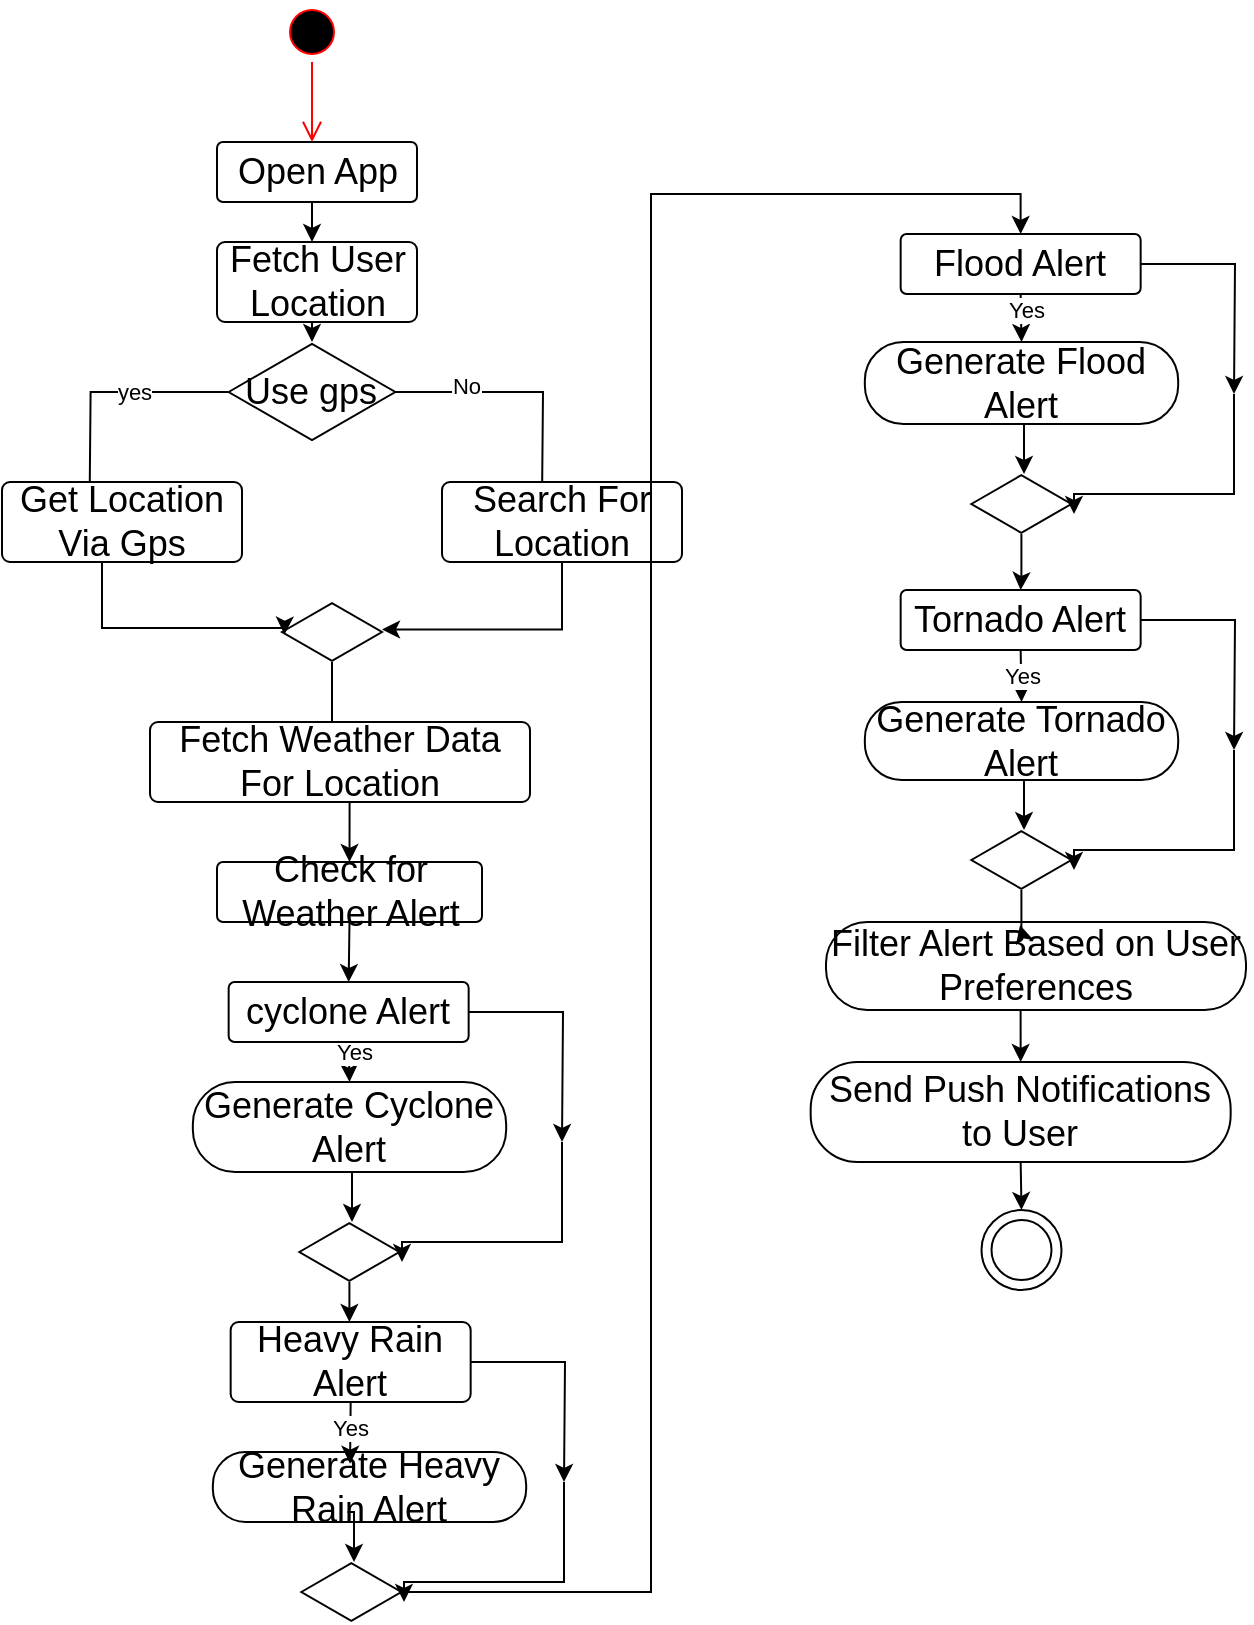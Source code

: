 <mxfile version="24.7.17">
  <diagram name="Page-1" id="gJa5zm-qMZPEBIQtmrBr">
    <mxGraphModel dx="2265" dy="969" grid="1" gridSize="10" guides="1" tooltips="1" connect="1" arrows="1" fold="1" page="1" pageScale="1" pageWidth="827" pageHeight="1169" math="0" shadow="0">
      <root>
        <mxCell id="0" />
        <mxCell id="1" parent="0" />
        <mxCell id="fI7kHI9T9PzEo8OSLmzw-1" value="" style="ellipse;html=1;shape=startState;fillColor=#000000;strokeColor=#ff0000;" parent="1" vertex="1">
          <mxGeometry x="290" width="30" height="30" as="geometry" />
        </mxCell>
        <mxCell id="fI7kHI9T9PzEo8OSLmzw-2" value="" style="edgeStyle=orthogonalEdgeStyle;html=1;verticalAlign=bottom;endArrow=open;endSize=8;strokeColor=#ff0000;rounded=0;" parent="1" source="fI7kHI9T9PzEo8OSLmzw-1" edge="1">
          <mxGeometry relative="1" as="geometry">
            <mxPoint x="305" y="70" as="targetPoint" />
          </mxGeometry>
        </mxCell>
        <mxCell id="fI7kHI9T9PzEo8OSLmzw-9" style="edgeStyle=orthogonalEdgeStyle;rounded=0;orthogonalLoop=1;jettySize=auto;html=1;exitX=0.5;exitY=1;exitDx=0;exitDy=0;entryX=0.5;entryY=0;entryDx=0;entryDy=0;" parent="1" edge="1">
          <mxGeometry relative="1" as="geometry">
            <mxPoint x="305" y="100" as="sourcePoint" />
            <mxPoint x="305" y="120" as="targetPoint" />
          </mxGeometry>
        </mxCell>
        <mxCell id="fI7kHI9T9PzEo8OSLmzw-14" style="edgeStyle=orthogonalEdgeStyle;rounded=0;orthogonalLoop=1;jettySize=auto;html=1;" parent="1" source="fI7kHI9T9PzEo8OSLmzw-7" edge="1">
          <mxGeometry relative="1" as="geometry">
            <mxPoint x="193.8" y="250" as="targetPoint" />
          </mxGeometry>
        </mxCell>
        <mxCell id="fI7kHI9T9PzEo8OSLmzw-16" value="yes" style="edgeLabel;html=1;align=center;verticalAlign=middle;resizable=0;points=[];" parent="fI7kHI9T9PzEo8OSLmzw-14" vertex="1" connectable="0">
          <mxGeometry x="-0.234" relative="1" as="geometry">
            <mxPoint as="offset" />
          </mxGeometry>
        </mxCell>
        <mxCell id="fI7kHI9T9PzEo8OSLmzw-18" style="edgeStyle=orthogonalEdgeStyle;rounded=0;orthogonalLoop=1;jettySize=auto;html=1;" parent="1" source="fI7kHI9T9PzEo8OSLmzw-7" edge="1">
          <mxGeometry relative="1" as="geometry">
            <mxPoint x="420" y="250" as="targetPoint" />
          </mxGeometry>
        </mxCell>
        <mxCell id="fI7kHI9T9PzEo8OSLmzw-19" value="No" style="edgeLabel;html=1;align=center;verticalAlign=middle;resizable=0;points=[];" parent="fI7kHI9T9PzEo8OSLmzw-18" vertex="1" connectable="0">
          <mxGeometry x="-0.451" y="3" relative="1" as="geometry">
            <mxPoint as="offset" />
          </mxGeometry>
        </mxCell>
        <mxCell id="fI7kHI9T9PzEo8OSLmzw-7" value="Use gps" style="html=1;whiteSpace=wrap;aspect=fixed;shape=isoRectangle;fontSize=18;" parent="1" vertex="1">
          <mxGeometry x="263.33" y="170" width="83.33" height="50" as="geometry" />
        </mxCell>
        <mxCell id="fI7kHI9T9PzEo8OSLmzw-10" style="edgeStyle=orthogonalEdgeStyle;rounded=0;orthogonalLoop=1;jettySize=auto;html=1;exitX=0.5;exitY=1;exitDx=0;exitDy=0;" parent="1" edge="1">
          <mxGeometry relative="1" as="geometry">
            <mxPoint x="305" y="150" as="sourcePoint" />
            <mxPoint x="305" y="170" as="targetPoint" />
          </mxGeometry>
        </mxCell>
        <mxCell id="fI7kHI9T9PzEo8OSLmzw-30" style="edgeStyle=orthogonalEdgeStyle;rounded=0;orthogonalLoop=1;jettySize=auto;html=1;" parent="1" source="fI7kHI9T9PzEo8OSLmzw-20" edge="1">
          <mxGeometry relative="1" as="geometry">
            <mxPoint x="315" y="370" as="targetPoint" />
          </mxGeometry>
        </mxCell>
        <mxCell id="fI7kHI9T9PzEo8OSLmzw-20" value="" style="html=1;whiteSpace=wrap;aspect=fixed;shape=isoRectangle;" parent="1" vertex="1">
          <mxGeometry x="290" y="300" width="50" height="30" as="geometry" />
        </mxCell>
        <mxCell id="fI7kHI9T9PzEo8OSLmzw-21" style="edgeStyle=orthogonalEdgeStyle;rounded=0;orthogonalLoop=1;jettySize=auto;html=1;exitX=0.5;exitY=1;exitDx=0;exitDy=0;entryX=0.025;entryY=0.542;entryDx=0;entryDy=0;entryPerimeter=0;" parent="1" target="fI7kHI9T9PzEo8OSLmzw-20" edge="1">
          <mxGeometry relative="1" as="geometry">
            <mxPoint x="193.75" y="280" as="sourcePoint" />
            <Array as="points">
              <mxPoint x="200" y="280" />
              <mxPoint x="200" y="313" />
            </Array>
          </mxGeometry>
        </mxCell>
        <mxCell id="fI7kHI9T9PzEo8OSLmzw-22" style="edgeStyle=orthogonalEdgeStyle;rounded=0;orthogonalLoop=1;jettySize=auto;html=1;exitX=0.5;exitY=1;exitDx=0;exitDy=0;entryX=1;entryY=0.458;entryDx=0;entryDy=0;entryPerimeter=0;" parent="1" source="fI7kHI9T9PzEo8OSLmzw-29" target="fI7kHI9T9PzEo8OSLmzw-20" edge="1">
          <mxGeometry relative="1" as="geometry">
            <mxPoint x="466.66" y="324" as="sourcePoint" />
            <mxPoint x="370" y="357.008" as="targetPoint" />
          </mxGeometry>
        </mxCell>
        <mxCell id="fI7kHI9T9PzEo8OSLmzw-24" value="Open App" style="rounded=1;arcSize=10;whiteSpace=wrap;html=1;align=center;fontSize=18;" parent="1" vertex="1">
          <mxGeometry x="257.5" y="70" width="100" height="30" as="geometry" />
        </mxCell>
        <mxCell id="fI7kHI9T9PzEo8OSLmzw-27" value="Fetch User Location" style="rounded=1;arcSize=10;whiteSpace=wrap;html=1;align=center;fontSize=18;" parent="1" vertex="1">
          <mxGeometry x="257.5" y="120" width="100" height="40" as="geometry" />
        </mxCell>
        <mxCell id="fI7kHI9T9PzEo8OSLmzw-28" value="Get Location Via Gps" style="rounded=1;arcSize=10;whiteSpace=wrap;html=1;align=center;fontSize=18;" parent="1" vertex="1">
          <mxGeometry x="150" y="240" width="120" height="40" as="geometry" />
        </mxCell>
        <mxCell id="fI7kHI9T9PzEo8OSLmzw-29" value="Search For Location" style="rounded=1;arcSize=10;whiteSpace=wrap;html=1;align=center;fontSize=18;" parent="1" vertex="1">
          <mxGeometry x="370" y="240" width="120" height="40" as="geometry" />
        </mxCell>
        <mxCell id="fI7kHI9T9PzEo8OSLmzw-38" style="edgeStyle=orthogonalEdgeStyle;rounded=0;orthogonalLoop=1;jettySize=auto;html=1;exitX=0.5;exitY=1;exitDx=0;exitDy=0;entryX=0.5;entryY=0;entryDx=0;entryDy=0;" parent="1" source="fI7kHI9T9PzEo8OSLmzw-31" target="fI7kHI9T9PzEo8OSLmzw-35" edge="1">
          <mxGeometry relative="1" as="geometry" />
        </mxCell>
        <mxCell id="fI7kHI9T9PzEo8OSLmzw-31" value="Check for Weather Alert" style="rounded=1;arcSize=10;whiteSpace=wrap;html=1;align=center;fontSize=18;" parent="1" vertex="1">
          <mxGeometry x="257.5" y="430" width="132.5" height="30" as="geometry" />
        </mxCell>
        <mxCell id="fI7kHI9T9PzEo8OSLmzw-33" style="edgeStyle=orthogonalEdgeStyle;rounded=0;orthogonalLoop=1;jettySize=auto;html=1;exitX=0.5;exitY=1;exitDx=0;exitDy=0;entryX=0.5;entryY=0;entryDx=0;entryDy=0;" parent="1" source="fI7kHI9T9PzEo8OSLmzw-32" target="fI7kHI9T9PzEo8OSLmzw-31" edge="1">
          <mxGeometry relative="1" as="geometry" />
        </mxCell>
        <mxCell id="fI7kHI9T9PzEo8OSLmzw-32" value="Fetch Weather Data For Location" style="rounded=1;arcSize=10;whiteSpace=wrap;html=1;align=center;fontSize=18;" parent="1" vertex="1">
          <mxGeometry x="224" y="360" width="190" height="40" as="geometry" />
        </mxCell>
        <mxCell id="fI7kHI9T9PzEo8OSLmzw-37" style="edgeStyle=orthogonalEdgeStyle;rounded=0;orthogonalLoop=1;jettySize=auto;html=1;exitX=0.5;exitY=1;exitDx=0;exitDy=0;entryX=0.5;entryY=0;entryDx=0;entryDy=0;" parent="1" source="fI7kHI9T9PzEo8OSLmzw-35" target="fI7kHI9T9PzEo8OSLmzw-36" edge="1">
          <mxGeometry relative="1" as="geometry" />
        </mxCell>
        <mxCell id="fI7kHI9T9PzEo8OSLmzw-65" value="Yes" style="edgeLabel;html=1;align=center;verticalAlign=middle;resizable=0;points=[];" parent="fI7kHI9T9PzEo8OSLmzw-37" vertex="1" connectable="0">
          <mxGeometry x="-0.485" y="2" relative="1" as="geometry">
            <mxPoint as="offset" />
          </mxGeometry>
        </mxCell>
        <mxCell id="fI7kHI9T9PzEo8OSLmzw-42" style="edgeStyle=orthogonalEdgeStyle;rounded=0;orthogonalLoop=1;jettySize=auto;html=1;exitX=1;exitY=0.5;exitDx=0;exitDy=0;" parent="1" source="fI7kHI9T9PzEo8OSLmzw-35" edge="1">
          <mxGeometry relative="1" as="geometry">
            <mxPoint x="430" y="570" as="targetPoint" />
          </mxGeometry>
        </mxCell>
        <mxCell id="fI7kHI9T9PzEo8OSLmzw-35" value="cyclone Alert" style="rounded=1;arcSize=10;whiteSpace=wrap;html=1;align=center;fontSize=18;" parent="1" vertex="1">
          <mxGeometry x="263.33" y="490" width="120" height="30" as="geometry" />
        </mxCell>
        <mxCell id="fI7kHI9T9PzEo8OSLmzw-36" value="Generate Cyclone Alert" style="rounded=1;arcSize=47;whiteSpace=wrap;html=1;align=center;fontSize=18;" parent="1" vertex="1">
          <mxGeometry x="245.42" y="540" width="156.67" height="45" as="geometry" />
        </mxCell>
        <mxCell id="fI7kHI9T9PzEo8OSLmzw-55" style="edgeStyle=orthogonalEdgeStyle;rounded=0;orthogonalLoop=1;jettySize=auto;html=1;entryX=0.5;entryY=0;entryDx=0;entryDy=0;" parent="1" source="fI7kHI9T9PzEo8OSLmzw-39" target="fI7kHI9T9PzEo8OSLmzw-50" edge="1">
          <mxGeometry relative="1" as="geometry" />
        </mxCell>
        <mxCell id="fI7kHI9T9PzEo8OSLmzw-39" value="" style="html=1;whiteSpace=wrap;aspect=fixed;shape=isoRectangle;" parent="1" vertex="1">
          <mxGeometry x="298.66" y="610" width="50" height="30" as="geometry" />
        </mxCell>
        <mxCell id="fI7kHI9T9PzEo8OSLmzw-41" style="edgeStyle=orthogonalEdgeStyle;rounded=0;orthogonalLoop=1;jettySize=auto;html=1;exitX=0.5;exitY=1;exitDx=0;exitDy=0;entryX=0.567;entryY=0;entryDx=0;entryDy=0;entryPerimeter=0;" parent="1" edge="1">
          <mxGeometry relative="1" as="geometry">
            <mxPoint x="321.755" y="585" as="sourcePoint" />
            <mxPoint x="325.01" y="610" as="targetPoint" />
          </mxGeometry>
        </mxCell>
        <mxCell id="fI7kHI9T9PzEo8OSLmzw-43" style="edgeStyle=orthogonalEdgeStyle;rounded=0;orthogonalLoop=1;jettySize=auto;html=1;" parent="1" edge="1">
          <mxGeometry relative="1" as="geometry">
            <mxPoint x="430" y="570" as="sourcePoint" />
            <mxPoint x="350" y="630" as="targetPoint" />
            <Array as="points">
              <mxPoint x="430" y="620" />
              <mxPoint x="350" y="620" />
            </Array>
          </mxGeometry>
        </mxCell>
        <mxCell id="fI7kHI9T9PzEo8OSLmzw-49" style="edgeStyle=orthogonalEdgeStyle;rounded=0;orthogonalLoop=1;jettySize=auto;html=1;exitX=1;exitY=0.5;exitDx=0;exitDy=0;" parent="1" source="fI7kHI9T9PzEo8OSLmzw-50" edge="1">
          <mxGeometry relative="1" as="geometry">
            <mxPoint x="431" y="740" as="targetPoint" />
          </mxGeometry>
        </mxCell>
        <mxCell id="fI7kHI9T9PzEo8OSLmzw-50" value="Heavy Rain Alert" style="rounded=1;arcSize=10;whiteSpace=wrap;html=1;align=center;fontSize=18;" parent="1" vertex="1">
          <mxGeometry x="264.33" y="660" width="120" height="40" as="geometry" />
        </mxCell>
        <mxCell id="fI7kHI9T9PzEo8OSLmzw-51" value="Generate Heavy Rain Alert" style="rounded=1;arcSize=47;whiteSpace=wrap;html=1;align=center;fontSize=18;" parent="1" vertex="1">
          <mxGeometry x="255.42" y="725" width="156.67" height="35" as="geometry" />
        </mxCell>
        <mxCell id="fI7kHI9T9PzEo8OSLmzw-63" style="edgeStyle=orthogonalEdgeStyle;rounded=0;orthogonalLoop=1;jettySize=auto;html=1;entryX=0.5;entryY=0;entryDx=0;entryDy=0;" parent="1" source="fI7kHI9T9PzEo8OSLmzw-52" target="fI7kHI9T9PzEo8OSLmzw-58" edge="1">
          <mxGeometry relative="1" as="geometry" />
        </mxCell>
        <mxCell id="fI7kHI9T9PzEo8OSLmzw-52" value="" style="html=1;whiteSpace=wrap;aspect=fixed;shape=isoRectangle;" parent="1" vertex="1">
          <mxGeometry x="299.66" y="780" width="50" height="30" as="geometry" />
        </mxCell>
        <mxCell id="fI7kHI9T9PzEo8OSLmzw-53" style="edgeStyle=orthogonalEdgeStyle;rounded=0;orthogonalLoop=1;jettySize=auto;html=1;exitX=0.5;exitY=1;exitDx=0;exitDy=0;entryX=0.567;entryY=0;entryDx=0;entryDy=0;entryPerimeter=0;" parent="1" edge="1">
          <mxGeometry relative="1" as="geometry">
            <mxPoint x="322.755" y="755" as="sourcePoint" />
            <mxPoint x="326.01" y="780" as="targetPoint" />
          </mxGeometry>
        </mxCell>
        <mxCell id="fI7kHI9T9PzEo8OSLmzw-54" style="edgeStyle=orthogonalEdgeStyle;rounded=0;orthogonalLoop=1;jettySize=auto;html=1;" parent="1" edge="1">
          <mxGeometry relative="1" as="geometry">
            <mxPoint x="431" y="740" as="sourcePoint" />
            <mxPoint x="351" y="800" as="targetPoint" />
            <Array as="points">
              <mxPoint x="431" y="790" />
              <mxPoint x="351" y="790" />
            </Array>
          </mxGeometry>
        </mxCell>
        <mxCell id="fI7kHI9T9PzEo8OSLmzw-56" style="edgeStyle=orthogonalEdgeStyle;rounded=0;orthogonalLoop=1;jettySize=auto;html=1;exitX=0.5;exitY=1;exitDx=0;exitDy=0;entryX=0.5;entryY=0;entryDx=0;entryDy=0;" parent="1" source="fI7kHI9T9PzEo8OSLmzw-58" target="fI7kHI9T9PzEo8OSLmzw-59" edge="1">
          <mxGeometry relative="1" as="geometry" />
        </mxCell>
        <mxCell id="fI7kHI9T9PzEo8OSLmzw-64" value="Yes" style="edgeLabel;html=1;align=center;verticalAlign=middle;resizable=0;points=[];" parent="fI7kHI9T9PzEo8OSLmzw-56" vertex="1" connectable="0">
          <mxGeometry x="-0.313" y="2" relative="1" as="geometry">
            <mxPoint as="offset" />
          </mxGeometry>
        </mxCell>
        <mxCell id="fI7kHI9T9PzEo8OSLmzw-57" style="edgeStyle=orthogonalEdgeStyle;rounded=0;orthogonalLoop=1;jettySize=auto;html=1;exitX=1;exitY=0.5;exitDx=0;exitDy=0;" parent="1" source="fI7kHI9T9PzEo8OSLmzw-58" edge="1">
          <mxGeometry relative="1" as="geometry">
            <mxPoint x="766" y="196" as="targetPoint" />
          </mxGeometry>
        </mxCell>
        <mxCell id="fI7kHI9T9PzEo8OSLmzw-58" value="Flood Alert" style="rounded=1;arcSize=10;whiteSpace=wrap;html=1;align=center;fontSize=18;" parent="1" vertex="1">
          <mxGeometry x="599.33" y="116" width="120" height="30" as="geometry" />
        </mxCell>
        <mxCell id="fI7kHI9T9PzEo8OSLmzw-59" value="Generate Flood Alert" style="rounded=1;arcSize=47;whiteSpace=wrap;html=1;align=center;fontSize=18;" parent="1" vertex="1">
          <mxGeometry x="581.42" y="170" width="156.67" height="41" as="geometry" />
        </mxCell>
        <mxCell id="fI7kHI9T9PzEo8OSLmzw-83" style="edgeStyle=orthogonalEdgeStyle;rounded=0;orthogonalLoop=1;jettySize=auto;html=1;entryX=0.5;entryY=0;entryDx=0;entryDy=0;" parent="1" source="fI7kHI9T9PzEo8OSLmzw-60" target="fI7kHI9T9PzEo8OSLmzw-69" edge="1">
          <mxGeometry relative="1" as="geometry" />
        </mxCell>
        <mxCell id="fI7kHI9T9PzEo8OSLmzw-60" value="" style="html=1;whiteSpace=wrap;aspect=fixed;shape=isoRectangle;" parent="1" vertex="1">
          <mxGeometry x="634.66" y="236" width="50" height="30" as="geometry" />
        </mxCell>
        <mxCell id="fI7kHI9T9PzEo8OSLmzw-61" style="edgeStyle=orthogonalEdgeStyle;rounded=0;orthogonalLoop=1;jettySize=auto;html=1;exitX=0.5;exitY=1;exitDx=0;exitDy=0;entryX=0.567;entryY=0;entryDx=0;entryDy=0;entryPerimeter=0;" parent="1" edge="1">
          <mxGeometry relative="1" as="geometry">
            <mxPoint x="657.755" y="211" as="sourcePoint" />
            <mxPoint x="661.01" y="236" as="targetPoint" />
          </mxGeometry>
        </mxCell>
        <mxCell id="fI7kHI9T9PzEo8OSLmzw-62" style="edgeStyle=orthogonalEdgeStyle;rounded=0;orthogonalLoop=1;jettySize=auto;html=1;" parent="1" edge="1">
          <mxGeometry relative="1" as="geometry">
            <mxPoint x="766" y="196" as="sourcePoint" />
            <mxPoint x="686" y="256" as="targetPoint" />
            <Array as="points">
              <mxPoint x="766" y="246" />
              <mxPoint x="686" y="246" />
            </Array>
          </mxGeometry>
        </mxCell>
        <mxCell id="fI7kHI9T9PzEo8OSLmzw-67" style="edgeStyle=orthogonalEdgeStyle;rounded=0;orthogonalLoop=1;jettySize=auto;html=1;exitX=0.5;exitY=1;exitDx=0;exitDy=0;entryX=0.5;entryY=0;entryDx=0;entryDy=0;" parent="1" source="fI7kHI9T9PzEo8OSLmzw-69" target="fI7kHI9T9PzEo8OSLmzw-70" edge="1">
          <mxGeometry relative="1" as="geometry" />
        </mxCell>
        <mxCell id="fI7kHI9T9PzEo8OSLmzw-75" value="Yes" style="edgeLabel;html=1;align=center;verticalAlign=middle;resizable=0;points=[];" parent="fI7kHI9T9PzEo8OSLmzw-67" vertex="1" connectable="0">
          <mxGeometry x="-0.028" relative="1" as="geometry">
            <mxPoint as="offset" />
          </mxGeometry>
        </mxCell>
        <mxCell id="fI7kHI9T9PzEo8OSLmzw-68" style="edgeStyle=orthogonalEdgeStyle;rounded=0;orthogonalLoop=1;jettySize=auto;html=1;exitX=1;exitY=0.5;exitDx=0;exitDy=0;" parent="1" source="fI7kHI9T9PzEo8OSLmzw-69" edge="1">
          <mxGeometry relative="1" as="geometry">
            <mxPoint x="766" y="374" as="targetPoint" />
          </mxGeometry>
        </mxCell>
        <mxCell id="fI7kHI9T9PzEo8OSLmzw-69" value="Tornado Alert" style="rounded=1;arcSize=10;whiteSpace=wrap;html=1;align=center;fontSize=18;" parent="1" vertex="1">
          <mxGeometry x="599.33" y="294" width="120" height="30" as="geometry" />
        </mxCell>
        <mxCell id="fI7kHI9T9PzEo8OSLmzw-70" value="Generate Tornado Alert" style="rounded=1;arcSize=47;whiteSpace=wrap;html=1;align=center;fontSize=18;" parent="1" vertex="1">
          <mxGeometry x="581.42" y="350" width="156.67" height="39" as="geometry" />
        </mxCell>
        <mxCell id="fI7kHI9T9PzEo8OSLmzw-71" value="" style="html=1;whiteSpace=wrap;aspect=fixed;shape=isoRectangle;" parent="1" vertex="1">
          <mxGeometry x="634.66" y="414" width="50" height="30" as="geometry" />
        </mxCell>
        <mxCell id="fI7kHI9T9PzEo8OSLmzw-72" style="edgeStyle=orthogonalEdgeStyle;rounded=0;orthogonalLoop=1;jettySize=auto;html=1;exitX=0.5;exitY=1;exitDx=0;exitDy=0;entryX=0.567;entryY=0;entryDx=0;entryDy=0;entryPerimeter=0;" parent="1" edge="1">
          <mxGeometry relative="1" as="geometry">
            <mxPoint x="657.755" y="389" as="sourcePoint" />
            <mxPoint x="661.01" y="414" as="targetPoint" />
          </mxGeometry>
        </mxCell>
        <mxCell id="fI7kHI9T9PzEo8OSLmzw-73" style="edgeStyle=orthogonalEdgeStyle;rounded=0;orthogonalLoop=1;jettySize=auto;html=1;" parent="1" edge="1">
          <mxGeometry relative="1" as="geometry">
            <mxPoint x="766" y="374" as="sourcePoint" />
            <mxPoint x="686" y="434" as="targetPoint" />
            <Array as="points">
              <mxPoint x="766" y="424" />
              <mxPoint x="686" y="424" />
            </Array>
          </mxGeometry>
        </mxCell>
        <mxCell id="fI7kHI9T9PzEo8OSLmzw-84" style="edgeStyle=orthogonalEdgeStyle;rounded=0;orthogonalLoop=1;jettySize=auto;html=1;exitX=0.5;exitY=1;exitDx=0;exitDy=0;entryX=0.5;entryY=0;entryDx=0;entryDy=0;" parent="1" source="fI7kHI9T9PzEo8OSLmzw-74" target="fI7kHI9T9PzEo8OSLmzw-79" edge="1">
          <mxGeometry relative="1" as="geometry" />
        </mxCell>
        <mxCell id="fI7kHI9T9PzEo8OSLmzw-74" value="Filter Alert Based on User Preferences" style="rounded=1;arcSize=47;whiteSpace=wrap;html=1;align=center;fontSize=18;" parent="1" vertex="1">
          <mxGeometry x="562" y="460" width="210" height="44" as="geometry" />
        </mxCell>
        <mxCell id="fI7kHI9T9PzEo8OSLmzw-77" style="edgeStyle=orthogonalEdgeStyle;rounded=0;orthogonalLoop=1;jettySize=auto;html=1;entryX=0.462;entryY=0.033;entryDx=0;entryDy=0;entryPerimeter=0;" parent="1" source="fI7kHI9T9PzEo8OSLmzw-71" target="fI7kHI9T9PzEo8OSLmzw-74" edge="1">
          <mxGeometry relative="1" as="geometry" />
        </mxCell>
        <mxCell id="fI7kHI9T9PzEo8OSLmzw-79" value="Send Push Notifications to User" style="rounded=1;arcSize=47;whiteSpace=wrap;html=1;align=center;fontSize=18;" parent="1" vertex="1">
          <mxGeometry x="554.33" y="530" width="210" height="50" as="geometry" />
        </mxCell>
        <mxCell id="fI7kHI9T9PzEo8OSLmzw-81" style="edgeStyle=orthogonalEdgeStyle;rounded=0;orthogonalLoop=1;jettySize=auto;html=1;exitX=0.5;exitY=1;exitDx=0;exitDy=0;entryX=0.438;entryY=0.167;entryDx=0;entryDy=0;entryPerimeter=0;" parent="1" source="fI7kHI9T9PzEo8OSLmzw-50" target="fI7kHI9T9PzEo8OSLmzw-51" edge="1">
          <mxGeometry relative="1" as="geometry" />
        </mxCell>
        <mxCell id="fI7kHI9T9PzEo8OSLmzw-82" value="Yes" style="edgeLabel;html=1;align=center;verticalAlign=middle;resizable=0;points=[];" parent="fI7kHI9T9PzEo8OSLmzw-81" vertex="1" connectable="0">
          <mxGeometry x="-0.157" relative="1" as="geometry">
            <mxPoint as="offset" />
          </mxGeometry>
        </mxCell>
        <mxCell id="fI7kHI9T9PzEo8OSLmzw-87" value="" style="verticalLabelPosition=bottom;verticalAlign=top;html=1;shape=mxgraph.flowchart.on-page_reference;" parent="1" vertex="1">
          <mxGeometry x="639.75" y="604" width="40" height="40" as="geometry" />
        </mxCell>
        <mxCell id="fI7kHI9T9PzEo8OSLmzw-88" value="" style="verticalLabelPosition=bottom;verticalAlign=top;html=1;shape=mxgraph.flowchart.on-page_reference;strokeColor=#000000;" parent="1" vertex="1">
          <mxGeometry x="644.75" y="609" width="30" height="30" as="geometry" />
        </mxCell>
        <mxCell id="fI7kHI9T9PzEo8OSLmzw-89" style="edgeStyle=orthogonalEdgeStyle;rounded=0;orthogonalLoop=1;jettySize=auto;html=1;exitX=0.5;exitY=1;exitDx=0;exitDy=0;entryX=0.5;entryY=0;entryDx=0;entryDy=0;entryPerimeter=0;" parent="1" source="fI7kHI9T9PzEo8OSLmzw-79" target="fI7kHI9T9PzEo8OSLmzw-87" edge="1">
          <mxGeometry relative="1" as="geometry" />
        </mxCell>
      </root>
    </mxGraphModel>
  </diagram>
</mxfile>
